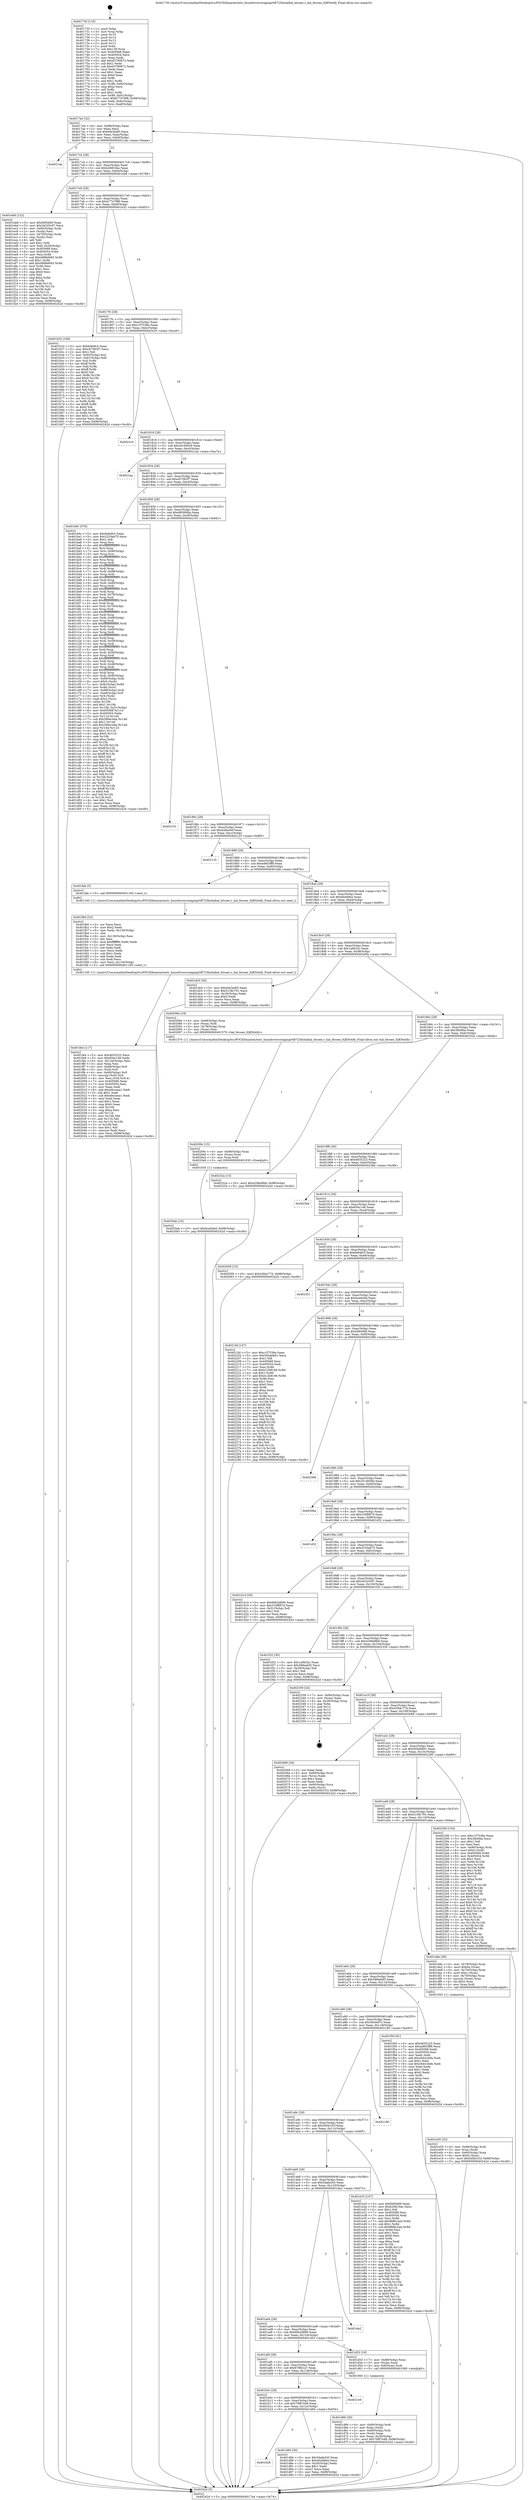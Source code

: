 digraph "0x401730" {
  label = "0x401730 (/mnt/c/Users/mathe/Desktop/tcc/POCII/binaries/extr_linuxdriversstagingrtl8723bshalhal_btcoex.c_hal_btcoex_IQKNotify_Final-ollvm.out::main(0))"
  labelloc = "t"
  node[shape=record]

  Entry [label="",width=0.3,height=0.3,shape=circle,fillcolor=black,style=filled]
  "0x4017a4" [label="{
     0x4017a4 [32]\l
     | [instrs]\l
     &nbsp;&nbsp;0x4017a4 \<+6\>: mov -0x98(%rbp),%eax\l
     &nbsp;&nbsp;0x4017aa \<+2\>: mov %eax,%ecx\l
     &nbsp;&nbsp;0x4017ac \<+6\>: sub $0xb0e3edf3,%ecx\l
     &nbsp;&nbsp;0x4017b2 \<+6\>: mov %eax,-0xac(%rbp)\l
     &nbsp;&nbsp;0x4017b8 \<+6\>: mov %ecx,-0xb0(%rbp)\l
     &nbsp;&nbsp;0x4017be \<+6\>: je 00000000004021da \<main+0xaaa\>\l
  }"]
  "0x4021da" [label="{
     0x4021da\l
  }", style=dashed]
  "0x4017c4" [label="{
     0x4017c4 [28]\l
     | [instrs]\l
     &nbsp;&nbsp;0x4017c4 \<+5\>: jmp 00000000004017c9 \<main+0x99\>\l
     &nbsp;&nbsp;0x4017c9 \<+6\>: mov -0xac(%rbp),%eax\l
     &nbsp;&nbsp;0x4017cf \<+5\>: sub $0xb26819ac,%eax\l
     &nbsp;&nbsp;0x4017d4 \<+6\>: mov %eax,-0xb4(%rbp)\l
     &nbsp;&nbsp;0x4017da \<+6\>: je 0000000000401eb8 \<main+0x788\>\l
  }"]
  Exit [label="",width=0.3,height=0.3,shape=circle,fillcolor=black,style=filled,peripheries=2]
  "0x401eb8" [label="{
     0x401eb8 [122]\l
     | [instrs]\l
     &nbsp;&nbsp;0x401eb8 \<+5\>: mov $0xf495d69,%eax\l
     &nbsp;&nbsp;0x401ebd \<+5\>: mov $0x34325c97,%ecx\l
     &nbsp;&nbsp;0x401ec2 \<+4\>: mov -0x60(%rbp),%rdx\l
     &nbsp;&nbsp;0x401ec6 \<+2\>: mov (%rdx),%esi\l
     &nbsp;&nbsp;0x401ec8 \<+4\>: mov -0x70(%rbp),%rdx\l
     &nbsp;&nbsp;0x401ecc \<+2\>: cmp (%rdx),%esi\l
     &nbsp;&nbsp;0x401ece \<+4\>: setl %dil\l
     &nbsp;&nbsp;0x401ed2 \<+4\>: and $0x1,%dil\l
     &nbsp;&nbsp;0x401ed6 \<+4\>: mov %dil,-0x29(%rbp)\l
     &nbsp;&nbsp;0x401eda \<+7\>: mov 0x405068,%esi\l
     &nbsp;&nbsp;0x401ee1 \<+8\>: mov 0x405054,%r8d\l
     &nbsp;&nbsp;0x401ee9 \<+3\>: mov %esi,%r9d\l
     &nbsp;&nbsp;0x401eec \<+7\>: sub $0x4898d083,%r9d\l
     &nbsp;&nbsp;0x401ef3 \<+4\>: sub $0x1,%r9d\l
     &nbsp;&nbsp;0x401ef7 \<+7\>: add $0x4898d083,%r9d\l
     &nbsp;&nbsp;0x401efe \<+4\>: imul %r9d,%esi\l
     &nbsp;&nbsp;0x401f02 \<+3\>: and $0x1,%esi\l
     &nbsp;&nbsp;0x401f05 \<+3\>: cmp $0x0,%esi\l
     &nbsp;&nbsp;0x401f08 \<+4\>: sete %dil\l
     &nbsp;&nbsp;0x401f0c \<+4\>: cmp $0xa,%r8d\l
     &nbsp;&nbsp;0x401f10 \<+4\>: setl %r10b\l
     &nbsp;&nbsp;0x401f14 \<+3\>: mov %dil,%r11b\l
     &nbsp;&nbsp;0x401f17 \<+3\>: and %r10b,%r11b\l
     &nbsp;&nbsp;0x401f1a \<+3\>: xor %r10b,%dil\l
     &nbsp;&nbsp;0x401f1d \<+3\>: or %dil,%r11b\l
     &nbsp;&nbsp;0x401f20 \<+4\>: test $0x1,%r11b\l
     &nbsp;&nbsp;0x401f24 \<+3\>: cmovne %ecx,%eax\l
     &nbsp;&nbsp;0x401f27 \<+6\>: mov %eax,-0x98(%rbp)\l
     &nbsp;&nbsp;0x401f2d \<+5\>: jmp 000000000040242d \<main+0xcfd\>\l
  }"]
  "0x4017e0" [label="{
     0x4017e0 [28]\l
     | [instrs]\l
     &nbsp;&nbsp;0x4017e0 \<+5\>: jmp 00000000004017e5 \<main+0xb5\>\l
     &nbsp;&nbsp;0x4017e5 \<+6\>: mov -0xac(%rbp),%eax\l
     &nbsp;&nbsp;0x4017eb \<+5\>: sub $0xb77d78f6,%eax\l
     &nbsp;&nbsp;0x4017f0 \<+6\>: mov %eax,-0xb8(%rbp)\l
     &nbsp;&nbsp;0x4017f6 \<+6\>: je 0000000000401b32 \<main+0x402\>\l
  }"]
  "0x4020ab" [label="{
     0x4020ab [15]\l
     | [instrs]\l
     &nbsp;&nbsp;0x4020ab \<+10\>: movl $0xbca0ebd,-0x98(%rbp)\l
     &nbsp;&nbsp;0x4020b5 \<+5\>: jmp 000000000040242d \<main+0xcfd\>\l
  }"]
  "0x401b32" [label="{
     0x401b32 [106]\l
     | [instrs]\l
     &nbsp;&nbsp;0x401b32 \<+5\>: mov $0x6e84fc5,%eax\l
     &nbsp;&nbsp;0x401b37 \<+5\>: mov $0xc67562f7,%ecx\l
     &nbsp;&nbsp;0x401b3c \<+2\>: mov $0x1,%dl\l
     &nbsp;&nbsp;0x401b3e \<+7\>: mov -0x92(%rbp),%sil\l
     &nbsp;&nbsp;0x401b45 \<+7\>: mov -0x91(%rbp),%dil\l
     &nbsp;&nbsp;0x401b4c \<+3\>: mov %sil,%r8b\l
     &nbsp;&nbsp;0x401b4f \<+4\>: xor $0xff,%r8b\l
     &nbsp;&nbsp;0x401b53 \<+3\>: mov %dil,%r9b\l
     &nbsp;&nbsp;0x401b56 \<+4\>: xor $0xff,%r9b\l
     &nbsp;&nbsp;0x401b5a \<+3\>: xor $0x0,%dl\l
     &nbsp;&nbsp;0x401b5d \<+3\>: mov %r8b,%r10b\l
     &nbsp;&nbsp;0x401b60 \<+4\>: and $0x0,%r10b\l
     &nbsp;&nbsp;0x401b64 \<+3\>: and %dl,%sil\l
     &nbsp;&nbsp;0x401b67 \<+3\>: mov %r9b,%r11b\l
     &nbsp;&nbsp;0x401b6a \<+4\>: and $0x0,%r11b\l
     &nbsp;&nbsp;0x401b6e \<+3\>: and %dl,%dil\l
     &nbsp;&nbsp;0x401b71 \<+3\>: or %sil,%r10b\l
     &nbsp;&nbsp;0x401b74 \<+3\>: or %dil,%r11b\l
     &nbsp;&nbsp;0x401b77 \<+3\>: xor %r11b,%r10b\l
     &nbsp;&nbsp;0x401b7a \<+3\>: or %r9b,%r8b\l
     &nbsp;&nbsp;0x401b7d \<+4\>: xor $0xff,%r8b\l
     &nbsp;&nbsp;0x401b81 \<+3\>: or $0x0,%dl\l
     &nbsp;&nbsp;0x401b84 \<+3\>: and %dl,%r8b\l
     &nbsp;&nbsp;0x401b87 \<+3\>: or %r8b,%r10b\l
     &nbsp;&nbsp;0x401b8a \<+4\>: test $0x1,%r10b\l
     &nbsp;&nbsp;0x401b8e \<+3\>: cmovne %ecx,%eax\l
     &nbsp;&nbsp;0x401b91 \<+6\>: mov %eax,-0x98(%rbp)\l
     &nbsp;&nbsp;0x401b97 \<+5\>: jmp 000000000040242d \<main+0xcfd\>\l
  }"]
  "0x4017fc" [label="{
     0x4017fc [28]\l
     | [instrs]\l
     &nbsp;&nbsp;0x4017fc \<+5\>: jmp 0000000000401801 \<main+0xd1\>\l
     &nbsp;&nbsp;0x401801 \<+6\>: mov -0xac(%rbp),%eax\l
     &nbsp;&nbsp;0x401807 \<+5\>: sub $0xc1f7538e,%eax\l
     &nbsp;&nbsp;0x40180c \<+6\>: mov %eax,-0xbc(%rbp)\l
     &nbsp;&nbsp;0x401812 \<+6\>: je 0000000000402416 \<main+0xce6\>\l
  }"]
  "0x40242d" [label="{
     0x40242d [5]\l
     | [instrs]\l
     &nbsp;&nbsp;0x40242d \<+5\>: jmp 00000000004017a4 \<main+0x74\>\l
  }"]
  "0x401730" [label="{
     0x401730 [116]\l
     | [instrs]\l
     &nbsp;&nbsp;0x401730 \<+1\>: push %rbp\l
     &nbsp;&nbsp;0x401731 \<+3\>: mov %rsp,%rbp\l
     &nbsp;&nbsp;0x401734 \<+2\>: push %r15\l
     &nbsp;&nbsp;0x401736 \<+2\>: push %r14\l
     &nbsp;&nbsp;0x401738 \<+2\>: push %r13\l
     &nbsp;&nbsp;0x40173a \<+2\>: push %r12\l
     &nbsp;&nbsp;0x40173c \<+1\>: push %rbx\l
     &nbsp;&nbsp;0x40173d \<+7\>: sub $0x138,%rsp\l
     &nbsp;&nbsp;0x401744 \<+7\>: mov 0x405068,%eax\l
     &nbsp;&nbsp;0x40174b \<+7\>: mov 0x405054,%ecx\l
     &nbsp;&nbsp;0x401752 \<+2\>: mov %eax,%edx\l
     &nbsp;&nbsp;0x401754 \<+6\>: add $0xd3790872,%edx\l
     &nbsp;&nbsp;0x40175a \<+3\>: sub $0x1,%edx\l
     &nbsp;&nbsp;0x40175d \<+6\>: sub $0xd3790872,%edx\l
     &nbsp;&nbsp;0x401763 \<+3\>: imul %edx,%eax\l
     &nbsp;&nbsp;0x401766 \<+3\>: and $0x1,%eax\l
     &nbsp;&nbsp;0x401769 \<+3\>: cmp $0x0,%eax\l
     &nbsp;&nbsp;0x40176c \<+4\>: sete %r8b\l
     &nbsp;&nbsp;0x401770 \<+4\>: and $0x1,%r8b\l
     &nbsp;&nbsp;0x401774 \<+7\>: mov %r8b,-0x92(%rbp)\l
     &nbsp;&nbsp;0x40177b \<+3\>: cmp $0xa,%ecx\l
     &nbsp;&nbsp;0x40177e \<+4\>: setl %r8b\l
     &nbsp;&nbsp;0x401782 \<+4\>: and $0x1,%r8b\l
     &nbsp;&nbsp;0x401786 \<+7\>: mov %r8b,-0x91(%rbp)\l
     &nbsp;&nbsp;0x40178d \<+10\>: movl $0xb77d78f6,-0x98(%rbp)\l
     &nbsp;&nbsp;0x401797 \<+6\>: mov %edi,-0x9c(%rbp)\l
     &nbsp;&nbsp;0x40179d \<+7\>: mov %rsi,-0xa8(%rbp)\l
  }"]
  "0x40209c" [label="{
     0x40209c [15]\l
     | [instrs]\l
     &nbsp;&nbsp;0x40209c \<+4\>: mov -0x68(%rbp),%rax\l
     &nbsp;&nbsp;0x4020a0 \<+3\>: mov (%rax),%rax\l
     &nbsp;&nbsp;0x4020a3 \<+3\>: mov %rax,%rdi\l
     &nbsp;&nbsp;0x4020a6 \<+5\>: call 0000000000401030 \<free@plt\>\l
     | [calls]\l
     &nbsp;&nbsp;0x401030 \{1\} (unknown)\l
  }"]
  "0x402416" [label="{
     0x402416\l
  }", style=dashed]
  "0x401818" [label="{
     0x401818 [28]\l
     | [instrs]\l
     &nbsp;&nbsp;0x401818 \<+5\>: jmp 000000000040181d \<main+0xed\>\l
     &nbsp;&nbsp;0x40181d \<+6\>: mov -0xac(%rbp),%eax\l
     &nbsp;&nbsp;0x401823 \<+5\>: sub $0xc61685c9,%eax\l
     &nbsp;&nbsp;0x401828 \<+6\>: mov %eax,-0xc0(%rbp)\l
     &nbsp;&nbsp;0x40182e \<+6\>: je 00000000004021aa \<main+0xa7a\>\l
  }"]
  "0x401fe4" [label="{
     0x401fe4 [117]\l
     | [instrs]\l
     &nbsp;&nbsp;0x401fe4 \<+5\>: mov $0x4835223,%ecx\l
     &nbsp;&nbsp;0x401fe9 \<+5\>: mov $0x65dc146,%edx\l
     &nbsp;&nbsp;0x401fee \<+6\>: mov -0x134(%rbp),%esi\l
     &nbsp;&nbsp;0x401ff4 \<+3\>: imul %eax,%esi\l
     &nbsp;&nbsp;0x401ff7 \<+4\>: mov -0x68(%rbp),%r8\l
     &nbsp;&nbsp;0x401ffb \<+3\>: mov (%r8),%r8\l
     &nbsp;&nbsp;0x401ffe \<+4\>: mov -0x60(%rbp),%r9\l
     &nbsp;&nbsp;0x402002 \<+3\>: movslq (%r9),%r9\l
     &nbsp;&nbsp;0x402005 \<+4\>: mov %esi,(%r8,%r9,4)\l
     &nbsp;&nbsp;0x402009 \<+7\>: mov 0x405068,%eax\l
     &nbsp;&nbsp;0x402010 \<+7\>: mov 0x405054,%esi\l
     &nbsp;&nbsp;0x402017 \<+2\>: mov %eax,%edi\l
     &nbsp;&nbsp;0x402019 \<+6\>: add $0xe9cceaa1,%edi\l
     &nbsp;&nbsp;0x40201f \<+3\>: sub $0x1,%edi\l
     &nbsp;&nbsp;0x402022 \<+6\>: sub $0xe9cceaa1,%edi\l
     &nbsp;&nbsp;0x402028 \<+3\>: imul %edi,%eax\l
     &nbsp;&nbsp;0x40202b \<+3\>: and $0x1,%eax\l
     &nbsp;&nbsp;0x40202e \<+3\>: cmp $0x0,%eax\l
     &nbsp;&nbsp;0x402031 \<+4\>: sete %r10b\l
     &nbsp;&nbsp;0x402035 \<+3\>: cmp $0xa,%esi\l
     &nbsp;&nbsp;0x402038 \<+4\>: setl %r11b\l
     &nbsp;&nbsp;0x40203c \<+3\>: mov %r10b,%bl\l
     &nbsp;&nbsp;0x40203f \<+3\>: and %r11b,%bl\l
     &nbsp;&nbsp;0x402042 \<+3\>: xor %r11b,%r10b\l
     &nbsp;&nbsp;0x402045 \<+3\>: or %r10b,%bl\l
     &nbsp;&nbsp;0x402048 \<+3\>: test $0x1,%bl\l
     &nbsp;&nbsp;0x40204b \<+3\>: cmovne %edx,%ecx\l
     &nbsp;&nbsp;0x40204e \<+6\>: mov %ecx,-0x98(%rbp)\l
     &nbsp;&nbsp;0x402054 \<+5\>: jmp 000000000040242d \<main+0xcfd\>\l
  }"]
  "0x4021aa" [label="{
     0x4021aa\l
  }", style=dashed]
  "0x401834" [label="{
     0x401834 [28]\l
     | [instrs]\l
     &nbsp;&nbsp;0x401834 \<+5\>: jmp 0000000000401839 \<main+0x109\>\l
     &nbsp;&nbsp;0x401839 \<+6\>: mov -0xac(%rbp),%eax\l
     &nbsp;&nbsp;0x40183f \<+5\>: sub $0xc67562f7,%eax\l
     &nbsp;&nbsp;0x401844 \<+6\>: mov %eax,-0xc4(%rbp)\l
     &nbsp;&nbsp;0x40184a \<+6\>: je 0000000000401b9c \<main+0x46c\>\l
  }"]
  "0x401fb0" [label="{
     0x401fb0 [52]\l
     | [instrs]\l
     &nbsp;&nbsp;0x401fb0 \<+2\>: xor %ecx,%ecx\l
     &nbsp;&nbsp;0x401fb2 \<+5\>: mov $0x2,%edx\l
     &nbsp;&nbsp;0x401fb7 \<+6\>: mov %edx,-0x130(%rbp)\l
     &nbsp;&nbsp;0x401fbd \<+1\>: cltd\l
     &nbsp;&nbsp;0x401fbe \<+6\>: mov -0x130(%rbp),%esi\l
     &nbsp;&nbsp;0x401fc4 \<+2\>: idiv %esi\l
     &nbsp;&nbsp;0x401fc6 \<+6\>: imul $0xfffffffe,%edx,%edx\l
     &nbsp;&nbsp;0x401fcc \<+2\>: mov %ecx,%edi\l
     &nbsp;&nbsp;0x401fce \<+2\>: sub %edx,%edi\l
     &nbsp;&nbsp;0x401fd0 \<+2\>: mov %ecx,%edx\l
     &nbsp;&nbsp;0x401fd2 \<+3\>: sub $0x1,%edx\l
     &nbsp;&nbsp;0x401fd5 \<+2\>: add %edx,%edi\l
     &nbsp;&nbsp;0x401fd7 \<+2\>: sub %edi,%ecx\l
     &nbsp;&nbsp;0x401fd9 \<+6\>: mov %ecx,-0x134(%rbp)\l
     &nbsp;&nbsp;0x401fdf \<+5\>: call 0000000000401160 \<next_i\>\l
     | [calls]\l
     &nbsp;&nbsp;0x401160 \{1\} (/mnt/c/Users/mathe/Desktop/tcc/POCII/binaries/extr_linuxdriversstagingrtl8723bshalhal_btcoex.c_hal_btcoex_IQKNotify_Final-ollvm.out::next_i)\l
  }"]
  "0x401b9c" [label="{
     0x401b9c [376]\l
     | [instrs]\l
     &nbsp;&nbsp;0x401b9c \<+5\>: mov $0x6e84fc5,%eax\l
     &nbsp;&nbsp;0x401ba1 \<+5\>: mov $0x3235eb75,%ecx\l
     &nbsp;&nbsp;0x401ba6 \<+2\>: mov $0x1,%dl\l
     &nbsp;&nbsp;0x401ba8 \<+3\>: mov %rsp,%rsi\l
     &nbsp;&nbsp;0x401bab \<+4\>: add $0xfffffffffffffff0,%rsi\l
     &nbsp;&nbsp;0x401baf \<+3\>: mov %rsi,%rsp\l
     &nbsp;&nbsp;0x401bb2 \<+7\>: mov %rsi,-0x90(%rbp)\l
     &nbsp;&nbsp;0x401bb9 \<+3\>: mov %rsp,%rsi\l
     &nbsp;&nbsp;0x401bbc \<+4\>: add $0xfffffffffffffff0,%rsi\l
     &nbsp;&nbsp;0x401bc0 \<+3\>: mov %rsi,%rsp\l
     &nbsp;&nbsp;0x401bc3 \<+3\>: mov %rsp,%rdi\l
     &nbsp;&nbsp;0x401bc6 \<+4\>: add $0xfffffffffffffff0,%rdi\l
     &nbsp;&nbsp;0x401bca \<+3\>: mov %rdi,%rsp\l
     &nbsp;&nbsp;0x401bcd \<+7\>: mov %rdi,-0x88(%rbp)\l
     &nbsp;&nbsp;0x401bd4 \<+3\>: mov %rsp,%rdi\l
     &nbsp;&nbsp;0x401bd7 \<+4\>: add $0xfffffffffffffff0,%rdi\l
     &nbsp;&nbsp;0x401bdb \<+3\>: mov %rdi,%rsp\l
     &nbsp;&nbsp;0x401bde \<+4\>: mov %rdi,-0x80(%rbp)\l
     &nbsp;&nbsp;0x401be2 \<+3\>: mov %rsp,%rdi\l
     &nbsp;&nbsp;0x401be5 \<+4\>: add $0xfffffffffffffff0,%rdi\l
     &nbsp;&nbsp;0x401be9 \<+3\>: mov %rdi,%rsp\l
     &nbsp;&nbsp;0x401bec \<+4\>: mov %rdi,-0x78(%rbp)\l
     &nbsp;&nbsp;0x401bf0 \<+3\>: mov %rsp,%rdi\l
     &nbsp;&nbsp;0x401bf3 \<+4\>: add $0xfffffffffffffff0,%rdi\l
     &nbsp;&nbsp;0x401bf7 \<+3\>: mov %rdi,%rsp\l
     &nbsp;&nbsp;0x401bfa \<+4\>: mov %rdi,-0x70(%rbp)\l
     &nbsp;&nbsp;0x401bfe \<+3\>: mov %rsp,%rdi\l
     &nbsp;&nbsp;0x401c01 \<+4\>: add $0xfffffffffffffff0,%rdi\l
     &nbsp;&nbsp;0x401c05 \<+3\>: mov %rdi,%rsp\l
     &nbsp;&nbsp;0x401c08 \<+4\>: mov %rdi,-0x68(%rbp)\l
     &nbsp;&nbsp;0x401c0c \<+3\>: mov %rsp,%rdi\l
     &nbsp;&nbsp;0x401c0f \<+4\>: add $0xfffffffffffffff0,%rdi\l
     &nbsp;&nbsp;0x401c13 \<+3\>: mov %rdi,%rsp\l
     &nbsp;&nbsp;0x401c16 \<+4\>: mov %rdi,-0x60(%rbp)\l
     &nbsp;&nbsp;0x401c1a \<+3\>: mov %rsp,%rdi\l
     &nbsp;&nbsp;0x401c1d \<+4\>: add $0xfffffffffffffff0,%rdi\l
     &nbsp;&nbsp;0x401c21 \<+3\>: mov %rdi,%rsp\l
     &nbsp;&nbsp;0x401c24 \<+4\>: mov %rdi,-0x58(%rbp)\l
     &nbsp;&nbsp;0x401c28 \<+3\>: mov %rsp,%rdi\l
     &nbsp;&nbsp;0x401c2b \<+4\>: add $0xfffffffffffffff0,%rdi\l
     &nbsp;&nbsp;0x401c2f \<+3\>: mov %rdi,%rsp\l
     &nbsp;&nbsp;0x401c32 \<+4\>: mov %rdi,-0x50(%rbp)\l
     &nbsp;&nbsp;0x401c36 \<+3\>: mov %rsp,%rdi\l
     &nbsp;&nbsp;0x401c39 \<+4\>: add $0xfffffffffffffff0,%rdi\l
     &nbsp;&nbsp;0x401c3d \<+3\>: mov %rdi,%rsp\l
     &nbsp;&nbsp;0x401c40 \<+4\>: mov %rdi,-0x48(%rbp)\l
     &nbsp;&nbsp;0x401c44 \<+3\>: mov %rsp,%rdi\l
     &nbsp;&nbsp;0x401c47 \<+4\>: add $0xfffffffffffffff0,%rdi\l
     &nbsp;&nbsp;0x401c4b \<+3\>: mov %rdi,%rsp\l
     &nbsp;&nbsp;0x401c4e \<+4\>: mov %rdi,-0x40(%rbp)\l
     &nbsp;&nbsp;0x401c52 \<+7\>: mov -0x90(%rbp),%rdi\l
     &nbsp;&nbsp;0x401c59 \<+6\>: movl $0x0,(%rdi)\l
     &nbsp;&nbsp;0x401c5f \<+7\>: mov -0x9c(%rbp),%r8d\l
     &nbsp;&nbsp;0x401c66 \<+3\>: mov %r8d,(%rsi)\l
     &nbsp;&nbsp;0x401c69 \<+7\>: mov -0x88(%rbp),%rdi\l
     &nbsp;&nbsp;0x401c70 \<+7\>: mov -0xa8(%rbp),%r9\l
     &nbsp;&nbsp;0x401c77 \<+3\>: mov %r9,(%rdi)\l
     &nbsp;&nbsp;0x401c7a \<+3\>: cmpl $0x2,(%rsi)\l
     &nbsp;&nbsp;0x401c7d \<+4\>: setne %r10b\l
     &nbsp;&nbsp;0x401c81 \<+4\>: and $0x1,%r10b\l
     &nbsp;&nbsp;0x401c85 \<+4\>: mov %r10b,-0x31(%rbp)\l
     &nbsp;&nbsp;0x401c89 \<+8\>: mov 0x405068,%r11d\l
     &nbsp;&nbsp;0x401c91 \<+7\>: mov 0x405054,%ebx\l
     &nbsp;&nbsp;0x401c98 \<+3\>: mov %r11d,%r14d\l
     &nbsp;&nbsp;0x401c9b \<+7\>: sub $0x390ec4da,%r14d\l
     &nbsp;&nbsp;0x401ca2 \<+4\>: sub $0x1,%r14d\l
     &nbsp;&nbsp;0x401ca6 \<+7\>: add $0x390ec4da,%r14d\l
     &nbsp;&nbsp;0x401cad \<+4\>: imul %r14d,%r11d\l
     &nbsp;&nbsp;0x401cb1 \<+4\>: and $0x1,%r11d\l
     &nbsp;&nbsp;0x401cb5 \<+4\>: cmp $0x0,%r11d\l
     &nbsp;&nbsp;0x401cb9 \<+4\>: sete %r10b\l
     &nbsp;&nbsp;0x401cbd \<+3\>: cmp $0xa,%ebx\l
     &nbsp;&nbsp;0x401cc0 \<+4\>: setl %r15b\l
     &nbsp;&nbsp;0x401cc4 \<+3\>: mov %r10b,%r12b\l
     &nbsp;&nbsp;0x401cc7 \<+4\>: xor $0xff,%r12b\l
     &nbsp;&nbsp;0x401ccb \<+3\>: mov %r15b,%r13b\l
     &nbsp;&nbsp;0x401cce \<+4\>: xor $0xff,%r13b\l
     &nbsp;&nbsp;0x401cd2 \<+3\>: xor $0x0,%dl\l
     &nbsp;&nbsp;0x401cd5 \<+3\>: mov %r12b,%sil\l
     &nbsp;&nbsp;0x401cd8 \<+4\>: and $0x0,%sil\l
     &nbsp;&nbsp;0x401cdc \<+3\>: and %dl,%r10b\l
     &nbsp;&nbsp;0x401cdf \<+3\>: mov %r13b,%dil\l
     &nbsp;&nbsp;0x401ce2 \<+4\>: and $0x0,%dil\l
     &nbsp;&nbsp;0x401ce6 \<+3\>: and %dl,%r15b\l
     &nbsp;&nbsp;0x401ce9 \<+3\>: or %r10b,%sil\l
     &nbsp;&nbsp;0x401cec \<+3\>: or %r15b,%dil\l
     &nbsp;&nbsp;0x401cef \<+3\>: xor %dil,%sil\l
     &nbsp;&nbsp;0x401cf2 \<+3\>: or %r13b,%r12b\l
     &nbsp;&nbsp;0x401cf5 \<+4\>: xor $0xff,%r12b\l
     &nbsp;&nbsp;0x401cf9 \<+3\>: or $0x0,%dl\l
     &nbsp;&nbsp;0x401cfc \<+3\>: and %dl,%r12b\l
     &nbsp;&nbsp;0x401cff \<+3\>: or %r12b,%sil\l
     &nbsp;&nbsp;0x401d02 \<+4\>: test $0x1,%sil\l
     &nbsp;&nbsp;0x401d06 \<+3\>: cmovne %ecx,%eax\l
     &nbsp;&nbsp;0x401d09 \<+6\>: mov %eax,-0x98(%rbp)\l
     &nbsp;&nbsp;0x401d0f \<+5\>: jmp 000000000040242d \<main+0xcfd\>\l
  }"]
  "0x401850" [label="{
     0x401850 [28]\l
     | [instrs]\l
     &nbsp;&nbsp;0x401850 \<+5\>: jmp 0000000000401855 \<main+0x125\>\l
     &nbsp;&nbsp;0x401855 \<+6\>: mov -0xac(%rbp),%eax\l
     &nbsp;&nbsp;0x40185b \<+5\>: sub $0xd850fdba,%eax\l
     &nbsp;&nbsp;0x401860 \<+6\>: mov %eax,-0xc8(%rbp)\l
     &nbsp;&nbsp;0x401866 \<+6\>: je 0000000000402101 \<main+0x9d1\>\l
  }"]
  "0x401e05" [label="{
     0x401e05 [32]\l
     | [instrs]\l
     &nbsp;&nbsp;0x401e05 \<+4\>: mov -0x68(%rbp),%rdi\l
     &nbsp;&nbsp;0x401e09 \<+3\>: mov %rax,(%rdi)\l
     &nbsp;&nbsp;0x401e0c \<+4\>: mov -0x60(%rbp),%rax\l
     &nbsp;&nbsp;0x401e10 \<+6\>: movl $0x0,(%rax)\l
     &nbsp;&nbsp;0x401e16 \<+10\>: movl $0x5d5b1f1f,-0x98(%rbp)\l
     &nbsp;&nbsp;0x401e20 \<+5\>: jmp 000000000040242d \<main+0xcfd\>\l
  }"]
  "0x401b28" [label="{
     0x401b28\l
  }", style=dashed]
  "0x402101" [label="{
     0x402101\l
  }", style=dashed]
  "0x40186c" [label="{
     0x40186c [28]\l
     | [instrs]\l
     &nbsp;&nbsp;0x40186c \<+5\>: jmp 0000000000401871 \<main+0x141\>\l
     &nbsp;&nbsp;0x401871 \<+6\>: mov -0xac(%rbp),%eax\l
     &nbsp;&nbsp;0x401877 \<+5\>: sub $0xe2fea5ef,%eax\l
     &nbsp;&nbsp;0x40187c \<+6\>: mov %eax,-0xcc(%rbp)\l
     &nbsp;&nbsp;0x401882 \<+6\>: je 0000000000402125 \<main+0x9f5\>\l
  }"]
  "0x401d84" [label="{
     0x401d84 [30]\l
     | [instrs]\l
     &nbsp;&nbsp;0x401d84 \<+5\>: mov $0x5dafa343,%eax\l
     &nbsp;&nbsp;0x401d89 \<+5\>: mov $0xefcdd9ea,%ecx\l
     &nbsp;&nbsp;0x401d8e \<+3\>: mov -0x30(%rbp),%edx\l
     &nbsp;&nbsp;0x401d91 \<+3\>: cmp $0x1,%edx\l
     &nbsp;&nbsp;0x401d94 \<+3\>: cmovl %ecx,%eax\l
     &nbsp;&nbsp;0x401d97 \<+6\>: mov %eax,-0x98(%rbp)\l
     &nbsp;&nbsp;0x401d9d \<+5\>: jmp 000000000040242d \<main+0xcfd\>\l
  }"]
  "0x402125" [label="{
     0x402125\l
  }", style=dashed]
  "0x401888" [label="{
     0x401888 [28]\l
     | [instrs]\l
     &nbsp;&nbsp;0x401888 \<+5\>: jmp 000000000040188d \<main+0x15d\>\l
     &nbsp;&nbsp;0x40188d \<+6\>: mov -0xac(%rbp),%eax\l
     &nbsp;&nbsp;0x401893 \<+5\>: sub $0xed603ff9,%eax\l
     &nbsp;&nbsp;0x401898 \<+6\>: mov %eax,-0xd0(%rbp)\l
     &nbsp;&nbsp;0x40189e \<+6\>: je 0000000000401fab \<main+0x87b\>\l
  }"]
  "0x401b0c" [label="{
     0x401b0c [28]\l
     | [instrs]\l
     &nbsp;&nbsp;0x401b0c \<+5\>: jmp 0000000000401b11 \<main+0x3e1\>\l
     &nbsp;&nbsp;0x401b11 \<+6\>: mov -0xac(%rbp),%eax\l
     &nbsp;&nbsp;0x401b17 \<+5\>: sub $0x70f67e48,%eax\l
     &nbsp;&nbsp;0x401b1c \<+6\>: mov %eax,-0x12c(%rbp)\l
     &nbsp;&nbsp;0x401b22 \<+6\>: je 0000000000401d84 \<main+0x654\>\l
  }"]
  "0x401fab" [label="{
     0x401fab [5]\l
     | [instrs]\l
     &nbsp;&nbsp;0x401fab \<+5\>: call 0000000000401160 \<next_i\>\l
     | [calls]\l
     &nbsp;&nbsp;0x401160 \{1\} (/mnt/c/Users/mathe/Desktop/tcc/POCII/binaries/extr_linuxdriversstagingrtl8723bshalhal_btcoex.c_hal_btcoex_IQKNotify_Final-ollvm.out::next_i)\l
  }"]
  "0x4018a4" [label="{
     0x4018a4 [28]\l
     | [instrs]\l
     &nbsp;&nbsp;0x4018a4 \<+5\>: jmp 00000000004018a9 \<main+0x179\>\l
     &nbsp;&nbsp;0x4018a9 \<+6\>: mov -0xac(%rbp),%eax\l
     &nbsp;&nbsp;0x4018af \<+5\>: sub $0xefcdd9ea,%eax\l
     &nbsp;&nbsp;0x4018b4 \<+6\>: mov %eax,-0xd4(%rbp)\l
     &nbsp;&nbsp;0x4018ba \<+6\>: je 0000000000401dc0 \<main+0x690\>\l
  }"]
  "0x4021e9" [label="{
     0x4021e9\l
  }", style=dashed]
  "0x401dc0" [label="{
     0x401dc0 [30]\l
     | [instrs]\l
     &nbsp;&nbsp;0x401dc0 \<+5\>: mov $0xb0e3edf3,%eax\l
     &nbsp;&nbsp;0x401dc5 \<+5\>: mov $0x5158c791,%ecx\l
     &nbsp;&nbsp;0x401dca \<+3\>: mov -0x30(%rbp),%edx\l
     &nbsp;&nbsp;0x401dcd \<+3\>: cmp $0x0,%edx\l
     &nbsp;&nbsp;0x401dd0 \<+3\>: cmove %ecx,%eax\l
     &nbsp;&nbsp;0x401dd3 \<+6\>: mov %eax,-0x98(%rbp)\l
     &nbsp;&nbsp;0x401dd9 \<+5\>: jmp 000000000040242d \<main+0xcfd\>\l
  }"]
  "0x4018c0" [label="{
     0x4018c0 [28]\l
     | [instrs]\l
     &nbsp;&nbsp;0x4018c0 \<+5\>: jmp 00000000004018c5 \<main+0x195\>\l
     &nbsp;&nbsp;0x4018c5 \<+6\>: mov -0xac(%rbp),%eax\l
     &nbsp;&nbsp;0x4018cb \<+5\>: sub $0x1a9b32c,%eax\l
     &nbsp;&nbsp;0x4018d0 \<+6\>: mov %eax,-0xd8(%rbp)\l
     &nbsp;&nbsp;0x4018d6 \<+6\>: je 000000000040208a \<main+0x95a\>\l
  }"]
  "0x401d66" [label="{
     0x401d66 [30]\l
     | [instrs]\l
     &nbsp;&nbsp;0x401d66 \<+4\>: mov -0x80(%rbp),%rdi\l
     &nbsp;&nbsp;0x401d6a \<+2\>: mov %eax,(%rdi)\l
     &nbsp;&nbsp;0x401d6c \<+4\>: mov -0x80(%rbp),%rdi\l
     &nbsp;&nbsp;0x401d70 \<+2\>: mov (%rdi),%eax\l
     &nbsp;&nbsp;0x401d72 \<+3\>: mov %eax,-0x30(%rbp)\l
     &nbsp;&nbsp;0x401d75 \<+10\>: movl $0x70f67e48,-0x98(%rbp)\l
     &nbsp;&nbsp;0x401d7f \<+5\>: jmp 000000000040242d \<main+0xcfd\>\l
  }"]
  "0x40208a" [label="{
     0x40208a [18]\l
     | [instrs]\l
     &nbsp;&nbsp;0x40208a \<+4\>: mov -0x68(%rbp),%rax\l
     &nbsp;&nbsp;0x40208e \<+3\>: mov (%rax),%rdi\l
     &nbsp;&nbsp;0x402091 \<+4\>: mov -0x78(%rbp),%rax\l
     &nbsp;&nbsp;0x402095 \<+2\>: mov (%rax),%esi\l
     &nbsp;&nbsp;0x402097 \<+5\>: call 0000000000401570 \<hal_btcoex_IQKNotify\>\l
     | [calls]\l
     &nbsp;&nbsp;0x401570 \{1\} (/mnt/c/Users/mathe/Desktop/tcc/POCII/binaries/extr_linuxdriversstagingrtl8723bshalhal_btcoex.c_hal_btcoex_IQKNotify_Final-ollvm.out::hal_btcoex_IQKNotify)\l
  }"]
  "0x4018dc" [label="{
     0x4018dc [28]\l
     | [instrs]\l
     &nbsp;&nbsp;0x4018dc \<+5\>: jmp 00000000004018e1 \<main+0x1b1\>\l
     &nbsp;&nbsp;0x4018e1 \<+6\>: mov -0xac(%rbp),%eax\l
     &nbsp;&nbsp;0x4018e7 \<+5\>: sub $0x3fe0fda,%eax\l
     &nbsp;&nbsp;0x4018ec \<+6\>: mov %eax,-0xdc(%rbp)\l
     &nbsp;&nbsp;0x4018f2 \<+6\>: je 000000000040232a \<main+0xbfa\>\l
  }"]
  "0x401af0" [label="{
     0x401af0 [28]\l
     | [instrs]\l
     &nbsp;&nbsp;0x401af0 \<+5\>: jmp 0000000000401af5 \<main+0x3c5\>\l
     &nbsp;&nbsp;0x401af5 \<+6\>: mov -0xac(%rbp),%eax\l
     &nbsp;&nbsp;0x401afb \<+5\>: sub $0x678fb1a7,%eax\l
     &nbsp;&nbsp;0x401b00 \<+6\>: mov %eax,-0x128(%rbp)\l
     &nbsp;&nbsp;0x401b06 \<+6\>: je 00000000004021e9 \<main+0xab9\>\l
  }"]
  "0x40232a" [label="{
     0x40232a [15]\l
     | [instrs]\l
     &nbsp;&nbsp;0x40232a \<+10\>: movl $0x429bd9b8,-0x98(%rbp)\l
     &nbsp;&nbsp;0x402334 \<+5\>: jmp 000000000040242d \<main+0xcfd\>\l
  }"]
  "0x4018f8" [label="{
     0x4018f8 [28]\l
     | [instrs]\l
     &nbsp;&nbsp;0x4018f8 \<+5\>: jmp 00000000004018fd \<main+0x1cd\>\l
     &nbsp;&nbsp;0x4018fd \<+6\>: mov -0xac(%rbp),%eax\l
     &nbsp;&nbsp;0x401903 \<+5\>: sub $0x4835223,%eax\l
     &nbsp;&nbsp;0x401908 \<+6\>: mov %eax,-0xe0(%rbp)\l
     &nbsp;&nbsp;0x40190e \<+6\>: je 00000000004023bb \<main+0xc8b\>\l
  }"]
  "0x401d53" [label="{
     0x401d53 [19]\l
     | [instrs]\l
     &nbsp;&nbsp;0x401d53 \<+7\>: mov -0x88(%rbp),%rax\l
     &nbsp;&nbsp;0x401d5a \<+3\>: mov (%rax),%rax\l
     &nbsp;&nbsp;0x401d5d \<+4\>: mov 0x8(%rax),%rdi\l
     &nbsp;&nbsp;0x401d61 \<+5\>: call 0000000000401060 \<atoi@plt\>\l
     | [calls]\l
     &nbsp;&nbsp;0x401060 \{1\} (unknown)\l
  }"]
  "0x4023bb" [label="{
     0x4023bb\l
  }", style=dashed]
  "0x401914" [label="{
     0x401914 [28]\l
     | [instrs]\l
     &nbsp;&nbsp;0x401914 \<+5\>: jmp 0000000000401919 \<main+0x1e9\>\l
     &nbsp;&nbsp;0x401919 \<+6\>: mov -0xac(%rbp),%eax\l
     &nbsp;&nbsp;0x40191f \<+5\>: sub $0x65dc146,%eax\l
     &nbsp;&nbsp;0x401924 \<+6\>: mov %eax,-0xe4(%rbp)\l
     &nbsp;&nbsp;0x40192a \<+6\>: je 0000000000402059 \<main+0x929\>\l
  }"]
  "0x401ad4" [label="{
     0x401ad4 [28]\l
     | [instrs]\l
     &nbsp;&nbsp;0x401ad4 \<+5\>: jmp 0000000000401ad9 \<main+0x3a9\>\l
     &nbsp;&nbsp;0x401ad9 \<+6\>: mov -0xac(%rbp),%eax\l
     &nbsp;&nbsp;0x401adf \<+5\>: sub $0x66b2d690,%eax\l
     &nbsp;&nbsp;0x401ae4 \<+6\>: mov %eax,-0x124(%rbp)\l
     &nbsp;&nbsp;0x401aea \<+6\>: je 0000000000401d53 \<main+0x623\>\l
  }"]
  "0x402059" [label="{
     0x402059 [15]\l
     | [instrs]\l
     &nbsp;&nbsp;0x402059 \<+10\>: movl $0x4384c77d,-0x98(%rbp)\l
     &nbsp;&nbsp;0x402063 \<+5\>: jmp 000000000040242d \<main+0xcfd\>\l
  }"]
  "0x401930" [label="{
     0x401930 [28]\l
     | [instrs]\l
     &nbsp;&nbsp;0x401930 \<+5\>: jmp 0000000000401935 \<main+0x205\>\l
     &nbsp;&nbsp;0x401935 \<+6\>: mov -0xac(%rbp),%eax\l
     &nbsp;&nbsp;0x40193b \<+5\>: sub $0x6e84fc5,%eax\l
     &nbsp;&nbsp;0x401940 \<+6\>: mov %eax,-0xe8(%rbp)\l
     &nbsp;&nbsp;0x401946 \<+6\>: je 0000000000402351 \<main+0xc21\>\l
  }"]
  "0x401da2" [label="{
     0x401da2\l
  }", style=dashed]
  "0x402351" [label="{
     0x402351\l
  }", style=dashed]
  "0x40194c" [label="{
     0x40194c [28]\l
     | [instrs]\l
     &nbsp;&nbsp;0x40194c \<+5\>: jmp 0000000000401951 \<main+0x221\>\l
     &nbsp;&nbsp;0x401951 \<+6\>: mov -0xac(%rbp),%eax\l
     &nbsp;&nbsp;0x401957 \<+5\>: sub $0xbca0ebd,%eax\l
     &nbsp;&nbsp;0x40195c \<+6\>: mov %eax,-0xec(%rbp)\l
     &nbsp;&nbsp;0x401962 \<+6\>: je 00000000004021fd \<main+0xacd\>\l
  }"]
  "0x401ab8" [label="{
     0x401ab8 [28]\l
     | [instrs]\l
     &nbsp;&nbsp;0x401ab8 \<+5\>: jmp 0000000000401abd \<main+0x38d\>\l
     &nbsp;&nbsp;0x401abd \<+6\>: mov -0xac(%rbp),%eax\l
     &nbsp;&nbsp;0x401ac3 \<+5\>: sub $0x5dafa343,%eax\l
     &nbsp;&nbsp;0x401ac8 \<+6\>: mov %eax,-0x120(%rbp)\l
     &nbsp;&nbsp;0x401ace \<+6\>: je 0000000000401da2 \<main+0x672\>\l
  }"]
  "0x4021fd" [label="{
     0x4021fd [147]\l
     | [instrs]\l
     &nbsp;&nbsp;0x4021fd \<+5\>: mov $0xc1f7538e,%eax\l
     &nbsp;&nbsp;0x402202 \<+5\>: mov $0x505a6b61,%ecx\l
     &nbsp;&nbsp;0x402207 \<+2\>: mov $0x1,%dl\l
     &nbsp;&nbsp;0x402209 \<+7\>: mov 0x405068,%esi\l
     &nbsp;&nbsp;0x402210 \<+7\>: mov 0x405054,%edi\l
     &nbsp;&nbsp;0x402217 \<+3\>: mov %esi,%r8d\l
     &nbsp;&nbsp;0x40221a \<+7\>: sub $0xb12b8166,%r8d\l
     &nbsp;&nbsp;0x402221 \<+4\>: sub $0x1,%r8d\l
     &nbsp;&nbsp;0x402225 \<+7\>: add $0xb12b8166,%r8d\l
     &nbsp;&nbsp;0x40222c \<+4\>: imul %r8d,%esi\l
     &nbsp;&nbsp;0x402230 \<+3\>: and $0x1,%esi\l
     &nbsp;&nbsp;0x402233 \<+3\>: cmp $0x0,%esi\l
     &nbsp;&nbsp;0x402236 \<+4\>: sete %r9b\l
     &nbsp;&nbsp;0x40223a \<+3\>: cmp $0xa,%edi\l
     &nbsp;&nbsp;0x40223d \<+4\>: setl %r10b\l
     &nbsp;&nbsp;0x402241 \<+3\>: mov %r9b,%r11b\l
     &nbsp;&nbsp;0x402244 \<+4\>: xor $0xff,%r11b\l
     &nbsp;&nbsp;0x402248 \<+3\>: mov %r10b,%bl\l
     &nbsp;&nbsp;0x40224b \<+3\>: xor $0xff,%bl\l
     &nbsp;&nbsp;0x40224e \<+3\>: xor $0x1,%dl\l
     &nbsp;&nbsp;0x402251 \<+3\>: mov %r11b,%r14b\l
     &nbsp;&nbsp;0x402254 \<+4\>: and $0xff,%r14b\l
     &nbsp;&nbsp;0x402258 \<+3\>: and %dl,%r9b\l
     &nbsp;&nbsp;0x40225b \<+3\>: mov %bl,%r15b\l
     &nbsp;&nbsp;0x40225e \<+4\>: and $0xff,%r15b\l
     &nbsp;&nbsp;0x402262 \<+3\>: and %dl,%r10b\l
     &nbsp;&nbsp;0x402265 \<+3\>: or %r9b,%r14b\l
     &nbsp;&nbsp;0x402268 \<+3\>: or %r10b,%r15b\l
     &nbsp;&nbsp;0x40226b \<+3\>: xor %r15b,%r14b\l
     &nbsp;&nbsp;0x40226e \<+3\>: or %bl,%r11b\l
     &nbsp;&nbsp;0x402271 \<+4\>: xor $0xff,%r11b\l
     &nbsp;&nbsp;0x402275 \<+3\>: or $0x1,%dl\l
     &nbsp;&nbsp;0x402278 \<+3\>: and %dl,%r11b\l
     &nbsp;&nbsp;0x40227b \<+3\>: or %r11b,%r14b\l
     &nbsp;&nbsp;0x40227e \<+4\>: test $0x1,%r14b\l
     &nbsp;&nbsp;0x402282 \<+3\>: cmovne %ecx,%eax\l
     &nbsp;&nbsp;0x402285 \<+6\>: mov %eax,-0x98(%rbp)\l
     &nbsp;&nbsp;0x40228b \<+5\>: jmp 000000000040242d \<main+0xcfd\>\l
  }"]
  "0x401968" [label="{
     0x401968 [28]\l
     | [instrs]\l
     &nbsp;&nbsp;0x401968 \<+5\>: jmp 000000000040196d \<main+0x23d\>\l
     &nbsp;&nbsp;0x40196d \<+6\>: mov -0xac(%rbp),%eax\l
     &nbsp;&nbsp;0x401973 \<+5\>: sub $0xf495d69,%eax\l
     &nbsp;&nbsp;0x401978 \<+6\>: mov %eax,-0xf0(%rbp)\l
     &nbsp;&nbsp;0x40197e \<+6\>: je 0000000000402396 \<main+0xc66\>\l
  }"]
  "0x401e25" [label="{
     0x401e25 [147]\l
     | [instrs]\l
     &nbsp;&nbsp;0x401e25 \<+5\>: mov $0xf495d69,%eax\l
     &nbsp;&nbsp;0x401e2a \<+5\>: mov $0xb26819ac,%ecx\l
     &nbsp;&nbsp;0x401e2f \<+2\>: mov $0x1,%dl\l
     &nbsp;&nbsp;0x401e31 \<+7\>: mov 0x405068,%esi\l
     &nbsp;&nbsp;0x401e38 \<+7\>: mov 0x405054,%edi\l
     &nbsp;&nbsp;0x401e3f \<+3\>: mov %esi,%r8d\l
     &nbsp;&nbsp;0x401e42 \<+7\>: add $0x96fbc2ad,%r8d\l
     &nbsp;&nbsp;0x401e49 \<+4\>: sub $0x1,%r8d\l
     &nbsp;&nbsp;0x401e4d \<+7\>: sub $0x96fbc2ad,%r8d\l
     &nbsp;&nbsp;0x401e54 \<+4\>: imul %r8d,%esi\l
     &nbsp;&nbsp;0x401e58 \<+3\>: and $0x1,%esi\l
     &nbsp;&nbsp;0x401e5b \<+3\>: cmp $0x0,%esi\l
     &nbsp;&nbsp;0x401e5e \<+4\>: sete %r9b\l
     &nbsp;&nbsp;0x401e62 \<+3\>: cmp $0xa,%edi\l
     &nbsp;&nbsp;0x401e65 \<+4\>: setl %r10b\l
     &nbsp;&nbsp;0x401e69 \<+3\>: mov %r9b,%r11b\l
     &nbsp;&nbsp;0x401e6c \<+4\>: xor $0xff,%r11b\l
     &nbsp;&nbsp;0x401e70 \<+3\>: mov %r10b,%bl\l
     &nbsp;&nbsp;0x401e73 \<+3\>: xor $0xff,%bl\l
     &nbsp;&nbsp;0x401e76 \<+3\>: xor $0x0,%dl\l
     &nbsp;&nbsp;0x401e79 \<+3\>: mov %r11b,%r14b\l
     &nbsp;&nbsp;0x401e7c \<+4\>: and $0x0,%r14b\l
     &nbsp;&nbsp;0x401e80 \<+3\>: and %dl,%r9b\l
     &nbsp;&nbsp;0x401e83 \<+3\>: mov %bl,%r15b\l
     &nbsp;&nbsp;0x401e86 \<+4\>: and $0x0,%r15b\l
     &nbsp;&nbsp;0x401e8a \<+3\>: and %dl,%r10b\l
     &nbsp;&nbsp;0x401e8d \<+3\>: or %r9b,%r14b\l
     &nbsp;&nbsp;0x401e90 \<+3\>: or %r10b,%r15b\l
     &nbsp;&nbsp;0x401e93 \<+3\>: xor %r15b,%r14b\l
     &nbsp;&nbsp;0x401e96 \<+3\>: or %bl,%r11b\l
     &nbsp;&nbsp;0x401e99 \<+4\>: xor $0xff,%r11b\l
     &nbsp;&nbsp;0x401e9d \<+3\>: or $0x0,%dl\l
     &nbsp;&nbsp;0x401ea0 \<+3\>: and %dl,%r11b\l
     &nbsp;&nbsp;0x401ea3 \<+3\>: or %r11b,%r14b\l
     &nbsp;&nbsp;0x401ea6 \<+4\>: test $0x1,%r14b\l
     &nbsp;&nbsp;0x401eaa \<+3\>: cmovne %ecx,%eax\l
     &nbsp;&nbsp;0x401ead \<+6\>: mov %eax,-0x98(%rbp)\l
     &nbsp;&nbsp;0x401eb3 \<+5\>: jmp 000000000040242d \<main+0xcfd\>\l
  }"]
  "0x402396" [label="{
     0x402396\l
  }", style=dashed]
  "0x401984" [label="{
     0x401984 [28]\l
     | [instrs]\l
     &nbsp;&nbsp;0x401984 \<+5\>: jmp 0000000000401989 \<main+0x259\>\l
     &nbsp;&nbsp;0x401989 \<+6\>: mov -0xac(%rbp),%eax\l
     &nbsp;&nbsp;0x40198f \<+5\>: sub $0x2514658d,%eax\l
     &nbsp;&nbsp;0x401994 \<+6\>: mov %eax,-0xf4(%rbp)\l
     &nbsp;&nbsp;0x40199a \<+6\>: je 00000000004020ba \<main+0x98a\>\l
  }"]
  "0x401a9c" [label="{
     0x401a9c [28]\l
     | [instrs]\l
     &nbsp;&nbsp;0x401a9c \<+5\>: jmp 0000000000401aa1 \<main+0x371\>\l
     &nbsp;&nbsp;0x401aa1 \<+6\>: mov -0xac(%rbp),%eax\l
     &nbsp;&nbsp;0x401aa7 \<+5\>: sub $0x5d5b1f1f,%eax\l
     &nbsp;&nbsp;0x401aac \<+6\>: mov %eax,-0x11c(%rbp)\l
     &nbsp;&nbsp;0x401ab2 \<+6\>: je 0000000000401e25 \<main+0x6f5\>\l
  }"]
  "0x4020ba" [label="{
     0x4020ba\l
  }", style=dashed]
  "0x4019a0" [label="{
     0x4019a0 [28]\l
     | [instrs]\l
     &nbsp;&nbsp;0x4019a0 \<+5\>: jmp 00000000004019a5 \<main+0x275\>\l
     &nbsp;&nbsp;0x4019a5 \<+6\>: mov -0xac(%rbp),%eax\l
     &nbsp;&nbsp;0x4019ab \<+5\>: sub $0x316f887d,%eax\l
     &nbsp;&nbsp;0x4019b0 \<+6\>: mov %eax,-0xf8(%rbp)\l
     &nbsp;&nbsp;0x4019b6 \<+6\>: je 0000000000401d32 \<main+0x602\>\l
  }"]
  "0x402180" [label="{
     0x402180\l
  }", style=dashed]
  "0x401d32" [label="{
     0x401d32\l
  }", style=dashed]
  "0x4019bc" [label="{
     0x4019bc [28]\l
     | [instrs]\l
     &nbsp;&nbsp;0x4019bc \<+5\>: jmp 00000000004019c1 \<main+0x291\>\l
     &nbsp;&nbsp;0x4019c1 \<+6\>: mov -0xac(%rbp),%eax\l
     &nbsp;&nbsp;0x4019c7 \<+5\>: sub $0x3235eb75,%eax\l
     &nbsp;&nbsp;0x4019cc \<+6\>: mov %eax,-0xfc(%rbp)\l
     &nbsp;&nbsp;0x4019d2 \<+6\>: je 0000000000401d14 \<main+0x5e4\>\l
  }"]
  "0x401a80" [label="{
     0x401a80 [28]\l
     | [instrs]\l
     &nbsp;&nbsp;0x401a80 \<+5\>: jmp 0000000000401a85 \<main+0x355\>\l
     &nbsp;&nbsp;0x401a85 \<+6\>: mov -0xac(%rbp),%eax\l
     &nbsp;&nbsp;0x401a8b \<+5\>: sub $0x58c4ef7c,%eax\l
     &nbsp;&nbsp;0x401a90 \<+6\>: mov %eax,-0x118(%rbp)\l
     &nbsp;&nbsp;0x401a96 \<+6\>: je 0000000000402180 \<main+0xa50\>\l
  }"]
  "0x401d14" [label="{
     0x401d14 [30]\l
     | [instrs]\l
     &nbsp;&nbsp;0x401d14 \<+5\>: mov $0x66b2d690,%eax\l
     &nbsp;&nbsp;0x401d19 \<+5\>: mov $0x316f887d,%ecx\l
     &nbsp;&nbsp;0x401d1e \<+3\>: mov -0x31(%rbp),%dl\l
     &nbsp;&nbsp;0x401d21 \<+3\>: test $0x1,%dl\l
     &nbsp;&nbsp;0x401d24 \<+3\>: cmovne %ecx,%eax\l
     &nbsp;&nbsp;0x401d27 \<+6\>: mov %eax,-0x98(%rbp)\l
     &nbsp;&nbsp;0x401d2d \<+5\>: jmp 000000000040242d \<main+0xcfd\>\l
  }"]
  "0x4019d8" [label="{
     0x4019d8 [28]\l
     | [instrs]\l
     &nbsp;&nbsp;0x4019d8 \<+5\>: jmp 00000000004019dd \<main+0x2ad\>\l
     &nbsp;&nbsp;0x4019dd \<+6\>: mov -0xac(%rbp),%eax\l
     &nbsp;&nbsp;0x4019e3 \<+5\>: sub $0x34325c97,%eax\l
     &nbsp;&nbsp;0x4019e8 \<+6\>: mov %eax,-0x100(%rbp)\l
     &nbsp;&nbsp;0x4019ee \<+6\>: je 0000000000401f32 \<main+0x802\>\l
  }"]
  "0x401f50" [label="{
     0x401f50 [91]\l
     | [instrs]\l
     &nbsp;&nbsp;0x401f50 \<+5\>: mov $0x4835223,%eax\l
     &nbsp;&nbsp;0x401f55 \<+5\>: mov $0xed603ff9,%ecx\l
     &nbsp;&nbsp;0x401f5a \<+7\>: mov 0x405068,%edx\l
     &nbsp;&nbsp;0x401f61 \<+7\>: mov 0x405054,%esi\l
     &nbsp;&nbsp;0x401f68 \<+2\>: mov %edx,%edi\l
     &nbsp;&nbsp;0x401f6a \<+6\>: add $0xc6441bbb,%edi\l
     &nbsp;&nbsp;0x401f70 \<+3\>: sub $0x1,%edi\l
     &nbsp;&nbsp;0x401f73 \<+6\>: sub $0xc6441bbb,%edi\l
     &nbsp;&nbsp;0x401f79 \<+3\>: imul %edi,%edx\l
     &nbsp;&nbsp;0x401f7c \<+3\>: and $0x1,%edx\l
     &nbsp;&nbsp;0x401f7f \<+3\>: cmp $0x0,%edx\l
     &nbsp;&nbsp;0x401f82 \<+4\>: sete %r8b\l
     &nbsp;&nbsp;0x401f86 \<+3\>: cmp $0xa,%esi\l
     &nbsp;&nbsp;0x401f89 \<+4\>: setl %r9b\l
     &nbsp;&nbsp;0x401f8d \<+3\>: mov %r8b,%r10b\l
     &nbsp;&nbsp;0x401f90 \<+3\>: and %r9b,%r10b\l
     &nbsp;&nbsp;0x401f93 \<+3\>: xor %r9b,%r8b\l
     &nbsp;&nbsp;0x401f96 \<+3\>: or %r8b,%r10b\l
     &nbsp;&nbsp;0x401f99 \<+4\>: test $0x1,%r10b\l
     &nbsp;&nbsp;0x401f9d \<+3\>: cmovne %ecx,%eax\l
     &nbsp;&nbsp;0x401fa0 \<+6\>: mov %eax,-0x98(%rbp)\l
     &nbsp;&nbsp;0x401fa6 \<+5\>: jmp 000000000040242d \<main+0xcfd\>\l
  }"]
  "0x401f32" [label="{
     0x401f32 [30]\l
     | [instrs]\l
     &nbsp;&nbsp;0x401f32 \<+5\>: mov $0x1a9b32c,%eax\l
     &nbsp;&nbsp;0x401f37 \<+5\>: mov $0x589aebf3,%ecx\l
     &nbsp;&nbsp;0x401f3c \<+3\>: mov -0x29(%rbp),%dl\l
     &nbsp;&nbsp;0x401f3f \<+3\>: test $0x1,%dl\l
     &nbsp;&nbsp;0x401f42 \<+3\>: cmovne %ecx,%eax\l
     &nbsp;&nbsp;0x401f45 \<+6\>: mov %eax,-0x98(%rbp)\l
     &nbsp;&nbsp;0x401f4b \<+5\>: jmp 000000000040242d \<main+0xcfd\>\l
  }"]
  "0x4019f4" [label="{
     0x4019f4 [28]\l
     | [instrs]\l
     &nbsp;&nbsp;0x4019f4 \<+5\>: jmp 00000000004019f9 \<main+0x2c9\>\l
     &nbsp;&nbsp;0x4019f9 \<+6\>: mov -0xac(%rbp),%eax\l
     &nbsp;&nbsp;0x4019ff \<+5\>: sub $0x429bd9b8,%eax\l
     &nbsp;&nbsp;0x401a04 \<+6\>: mov %eax,-0x104(%rbp)\l
     &nbsp;&nbsp;0x401a0a \<+6\>: je 0000000000402339 \<main+0xc09\>\l
  }"]
  "0x401a64" [label="{
     0x401a64 [28]\l
     | [instrs]\l
     &nbsp;&nbsp;0x401a64 \<+5\>: jmp 0000000000401a69 \<main+0x339\>\l
     &nbsp;&nbsp;0x401a69 \<+6\>: mov -0xac(%rbp),%eax\l
     &nbsp;&nbsp;0x401a6f \<+5\>: sub $0x589aebf3,%eax\l
     &nbsp;&nbsp;0x401a74 \<+6\>: mov %eax,-0x114(%rbp)\l
     &nbsp;&nbsp;0x401a7a \<+6\>: je 0000000000401f50 \<main+0x820\>\l
  }"]
  "0x402339" [label="{
     0x402339 [24]\l
     | [instrs]\l
     &nbsp;&nbsp;0x402339 \<+7\>: mov -0x90(%rbp),%rax\l
     &nbsp;&nbsp;0x402340 \<+2\>: mov (%rax),%eax\l
     &nbsp;&nbsp;0x402342 \<+4\>: lea -0x28(%rbp),%rsp\l
     &nbsp;&nbsp;0x402346 \<+1\>: pop %rbx\l
     &nbsp;&nbsp;0x402347 \<+2\>: pop %r12\l
     &nbsp;&nbsp;0x402349 \<+2\>: pop %r13\l
     &nbsp;&nbsp;0x40234b \<+2\>: pop %r14\l
     &nbsp;&nbsp;0x40234d \<+2\>: pop %r15\l
     &nbsp;&nbsp;0x40234f \<+1\>: pop %rbp\l
     &nbsp;&nbsp;0x402350 \<+1\>: ret\l
  }"]
  "0x401a10" [label="{
     0x401a10 [28]\l
     | [instrs]\l
     &nbsp;&nbsp;0x401a10 \<+5\>: jmp 0000000000401a15 \<main+0x2e5\>\l
     &nbsp;&nbsp;0x401a15 \<+6\>: mov -0xac(%rbp),%eax\l
     &nbsp;&nbsp;0x401a1b \<+5\>: sub $0x4384c77d,%eax\l
     &nbsp;&nbsp;0x401a20 \<+6\>: mov %eax,-0x108(%rbp)\l
     &nbsp;&nbsp;0x401a26 \<+6\>: je 0000000000402068 \<main+0x938\>\l
  }"]
  "0x401dde" [label="{
     0x401dde [39]\l
     | [instrs]\l
     &nbsp;&nbsp;0x401dde \<+4\>: mov -0x78(%rbp),%rax\l
     &nbsp;&nbsp;0x401de2 \<+6\>: movl $0x64,(%rax)\l
     &nbsp;&nbsp;0x401de8 \<+4\>: mov -0x70(%rbp),%rax\l
     &nbsp;&nbsp;0x401dec \<+6\>: movl $0x1,(%rax)\l
     &nbsp;&nbsp;0x401df2 \<+4\>: mov -0x70(%rbp),%rax\l
     &nbsp;&nbsp;0x401df6 \<+3\>: movslq (%rax),%rax\l
     &nbsp;&nbsp;0x401df9 \<+4\>: shl $0x2,%rax\l
     &nbsp;&nbsp;0x401dfd \<+3\>: mov %rax,%rdi\l
     &nbsp;&nbsp;0x401e00 \<+5\>: call 0000000000401050 \<malloc@plt\>\l
     | [calls]\l
     &nbsp;&nbsp;0x401050 \{1\} (unknown)\l
  }"]
  "0x402068" [label="{
     0x402068 [34]\l
     | [instrs]\l
     &nbsp;&nbsp;0x402068 \<+2\>: xor %eax,%eax\l
     &nbsp;&nbsp;0x40206a \<+4\>: mov -0x60(%rbp),%rcx\l
     &nbsp;&nbsp;0x40206e \<+2\>: mov (%rcx),%edx\l
     &nbsp;&nbsp;0x402070 \<+3\>: sub $0x1,%eax\l
     &nbsp;&nbsp;0x402073 \<+2\>: sub %eax,%edx\l
     &nbsp;&nbsp;0x402075 \<+4\>: mov -0x60(%rbp),%rcx\l
     &nbsp;&nbsp;0x402079 \<+2\>: mov %edx,(%rcx)\l
     &nbsp;&nbsp;0x40207b \<+10\>: movl $0x5d5b1f1f,-0x98(%rbp)\l
     &nbsp;&nbsp;0x402085 \<+5\>: jmp 000000000040242d \<main+0xcfd\>\l
  }"]
  "0x401a2c" [label="{
     0x401a2c [28]\l
     | [instrs]\l
     &nbsp;&nbsp;0x401a2c \<+5\>: jmp 0000000000401a31 \<main+0x301\>\l
     &nbsp;&nbsp;0x401a31 \<+6\>: mov -0xac(%rbp),%eax\l
     &nbsp;&nbsp;0x401a37 \<+5\>: sub $0x505a6b61,%eax\l
     &nbsp;&nbsp;0x401a3c \<+6\>: mov %eax,-0x10c(%rbp)\l
     &nbsp;&nbsp;0x401a42 \<+6\>: je 0000000000402290 \<main+0xb60\>\l
  }"]
  "0x401a48" [label="{
     0x401a48 [28]\l
     | [instrs]\l
     &nbsp;&nbsp;0x401a48 \<+5\>: jmp 0000000000401a4d \<main+0x31d\>\l
     &nbsp;&nbsp;0x401a4d \<+6\>: mov -0xac(%rbp),%eax\l
     &nbsp;&nbsp;0x401a53 \<+5\>: sub $0x5158c791,%eax\l
     &nbsp;&nbsp;0x401a58 \<+6\>: mov %eax,-0x110(%rbp)\l
     &nbsp;&nbsp;0x401a5e \<+6\>: je 0000000000401dde \<main+0x6ae\>\l
  }"]
  "0x402290" [label="{
     0x402290 [154]\l
     | [instrs]\l
     &nbsp;&nbsp;0x402290 \<+5\>: mov $0xc1f7538e,%eax\l
     &nbsp;&nbsp;0x402295 \<+5\>: mov $0x3fe0fda,%ecx\l
     &nbsp;&nbsp;0x40229a \<+2\>: mov $0x1,%dl\l
     &nbsp;&nbsp;0x40229c \<+2\>: xor %esi,%esi\l
     &nbsp;&nbsp;0x40229e \<+7\>: mov -0x90(%rbp),%rdi\l
     &nbsp;&nbsp;0x4022a5 \<+6\>: movl $0x0,(%rdi)\l
     &nbsp;&nbsp;0x4022ab \<+8\>: mov 0x405068,%r8d\l
     &nbsp;&nbsp;0x4022b3 \<+8\>: mov 0x405054,%r9d\l
     &nbsp;&nbsp;0x4022bb \<+3\>: sub $0x1,%esi\l
     &nbsp;&nbsp;0x4022be \<+3\>: mov %r8d,%r10d\l
     &nbsp;&nbsp;0x4022c1 \<+3\>: add %esi,%r10d\l
     &nbsp;&nbsp;0x4022c4 \<+4\>: imul %r10d,%r8d\l
     &nbsp;&nbsp;0x4022c8 \<+4\>: and $0x1,%r8d\l
     &nbsp;&nbsp;0x4022cc \<+4\>: cmp $0x0,%r8d\l
     &nbsp;&nbsp;0x4022d0 \<+4\>: sete %r11b\l
     &nbsp;&nbsp;0x4022d4 \<+4\>: cmp $0xa,%r9d\l
     &nbsp;&nbsp;0x4022d8 \<+3\>: setl %bl\l
     &nbsp;&nbsp;0x4022db \<+3\>: mov %r11b,%r14b\l
     &nbsp;&nbsp;0x4022de \<+4\>: xor $0xff,%r14b\l
     &nbsp;&nbsp;0x4022e2 \<+3\>: mov %bl,%r15b\l
     &nbsp;&nbsp;0x4022e5 \<+4\>: xor $0xff,%r15b\l
     &nbsp;&nbsp;0x4022e9 \<+3\>: xor $0x0,%dl\l
     &nbsp;&nbsp;0x4022ec \<+3\>: mov %r14b,%r12b\l
     &nbsp;&nbsp;0x4022ef \<+4\>: and $0x0,%r12b\l
     &nbsp;&nbsp;0x4022f3 \<+3\>: and %dl,%r11b\l
     &nbsp;&nbsp;0x4022f6 \<+3\>: mov %r15b,%r13b\l
     &nbsp;&nbsp;0x4022f9 \<+4\>: and $0x0,%r13b\l
     &nbsp;&nbsp;0x4022fd \<+2\>: and %dl,%bl\l
     &nbsp;&nbsp;0x4022ff \<+3\>: or %r11b,%r12b\l
     &nbsp;&nbsp;0x402302 \<+3\>: or %bl,%r13b\l
     &nbsp;&nbsp;0x402305 \<+3\>: xor %r13b,%r12b\l
     &nbsp;&nbsp;0x402308 \<+3\>: or %r15b,%r14b\l
     &nbsp;&nbsp;0x40230b \<+4\>: xor $0xff,%r14b\l
     &nbsp;&nbsp;0x40230f \<+3\>: or $0x0,%dl\l
     &nbsp;&nbsp;0x402312 \<+3\>: and %dl,%r14b\l
     &nbsp;&nbsp;0x402315 \<+3\>: or %r14b,%r12b\l
     &nbsp;&nbsp;0x402318 \<+4\>: test $0x1,%r12b\l
     &nbsp;&nbsp;0x40231c \<+3\>: cmovne %ecx,%eax\l
     &nbsp;&nbsp;0x40231f \<+6\>: mov %eax,-0x98(%rbp)\l
     &nbsp;&nbsp;0x402325 \<+5\>: jmp 000000000040242d \<main+0xcfd\>\l
  }"]
  Entry -> "0x401730" [label=" 1"]
  "0x4017a4" -> "0x4021da" [label=" 0"]
  "0x4017a4" -> "0x4017c4" [label=" 22"]
  "0x402339" -> Exit [label=" 1"]
  "0x4017c4" -> "0x401eb8" [label=" 2"]
  "0x4017c4" -> "0x4017e0" [label=" 20"]
  "0x40232a" -> "0x40242d" [label=" 1"]
  "0x4017e0" -> "0x401b32" [label=" 1"]
  "0x4017e0" -> "0x4017fc" [label=" 19"]
  "0x401b32" -> "0x40242d" [label=" 1"]
  "0x401730" -> "0x4017a4" [label=" 1"]
  "0x40242d" -> "0x4017a4" [label=" 21"]
  "0x402290" -> "0x40242d" [label=" 1"]
  "0x4017fc" -> "0x402416" [label=" 0"]
  "0x4017fc" -> "0x401818" [label=" 19"]
  "0x4021fd" -> "0x40242d" [label=" 1"]
  "0x401818" -> "0x4021aa" [label=" 0"]
  "0x401818" -> "0x401834" [label=" 19"]
  "0x4020ab" -> "0x40242d" [label=" 1"]
  "0x401834" -> "0x401b9c" [label=" 1"]
  "0x401834" -> "0x401850" [label=" 18"]
  "0x40209c" -> "0x4020ab" [label=" 1"]
  "0x401b9c" -> "0x40242d" [label=" 1"]
  "0x40208a" -> "0x40209c" [label=" 1"]
  "0x401850" -> "0x402101" [label=" 0"]
  "0x401850" -> "0x40186c" [label=" 18"]
  "0x402068" -> "0x40242d" [label=" 1"]
  "0x40186c" -> "0x402125" [label=" 0"]
  "0x40186c" -> "0x401888" [label=" 18"]
  "0x402059" -> "0x40242d" [label=" 1"]
  "0x401888" -> "0x401fab" [label=" 1"]
  "0x401888" -> "0x4018a4" [label=" 17"]
  "0x401fb0" -> "0x401fe4" [label=" 1"]
  "0x4018a4" -> "0x401dc0" [label=" 1"]
  "0x4018a4" -> "0x4018c0" [label=" 16"]
  "0x401fab" -> "0x401fb0" [label=" 1"]
  "0x4018c0" -> "0x40208a" [label=" 1"]
  "0x4018c0" -> "0x4018dc" [label=" 15"]
  "0x401f32" -> "0x40242d" [label=" 2"]
  "0x4018dc" -> "0x40232a" [label=" 1"]
  "0x4018dc" -> "0x4018f8" [label=" 14"]
  "0x401eb8" -> "0x40242d" [label=" 2"]
  "0x4018f8" -> "0x4023bb" [label=" 0"]
  "0x4018f8" -> "0x401914" [label=" 14"]
  "0x401e25" -> "0x40242d" [label=" 2"]
  "0x401914" -> "0x402059" [label=" 1"]
  "0x401914" -> "0x401930" [label=" 13"]
  "0x401dde" -> "0x401e05" [label=" 1"]
  "0x401930" -> "0x402351" [label=" 0"]
  "0x401930" -> "0x40194c" [label=" 13"]
  "0x401dc0" -> "0x40242d" [label=" 1"]
  "0x40194c" -> "0x4021fd" [label=" 1"]
  "0x40194c" -> "0x401968" [label=" 12"]
  "0x401b0c" -> "0x401b28" [label=" 0"]
  "0x401968" -> "0x402396" [label=" 0"]
  "0x401968" -> "0x401984" [label=" 12"]
  "0x401b0c" -> "0x401d84" [label=" 1"]
  "0x401984" -> "0x4020ba" [label=" 0"]
  "0x401984" -> "0x4019a0" [label=" 12"]
  "0x401af0" -> "0x401b0c" [label=" 1"]
  "0x4019a0" -> "0x401d32" [label=" 0"]
  "0x4019a0" -> "0x4019bc" [label=" 12"]
  "0x401af0" -> "0x4021e9" [label=" 0"]
  "0x4019bc" -> "0x401d14" [label=" 1"]
  "0x4019bc" -> "0x4019d8" [label=" 11"]
  "0x401d14" -> "0x40242d" [label=" 1"]
  "0x401d66" -> "0x40242d" [label=" 1"]
  "0x4019d8" -> "0x401f32" [label=" 2"]
  "0x4019d8" -> "0x4019f4" [label=" 9"]
  "0x401d53" -> "0x401d66" [label=" 1"]
  "0x4019f4" -> "0x402339" [label=" 1"]
  "0x4019f4" -> "0x401a10" [label=" 8"]
  "0x401ad4" -> "0x401d53" [label=" 1"]
  "0x401a10" -> "0x402068" [label=" 1"]
  "0x401a10" -> "0x401a2c" [label=" 7"]
  "0x401e05" -> "0x40242d" [label=" 1"]
  "0x401a2c" -> "0x402290" [label=" 1"]
  "0x401a2c" -> "0x401a48" [label=" 6"]
  "0x401ab8" -> "0x401ad4" [label=" 2"]
  "0x401a48" -> "0x401dde" [label=" 1"]
  "0x401a48" -> "0x401a64" [label=" 5"]
  "0x401ad4" -> "0x401af0" [label=" 1"]
  "0x401a64" -> "0x401f50" [label=" 1"]
  "0x401a64" -> "0x401a80" [label=" 4"]
  "0x401f50" -> "0x40242d" [label=" 1"]
  "0x401a80" -> "0x402180" [label=" 0"]
  "0x401a80" -> "0x401a9c" [label=" 4"]
  "0x401fe4" -> "0x40242d" [label=" 1"]
  "0x401a9c" -> "0x401e25" [label=" 2"]
  "0x401a9c" -> "0x401ab8" [label=" 2"]
  "0x401d84" -> "0x40242d" [label=" 1"]
  "0x401ab8" -> "0x401da2" [label=" 0"]
}
